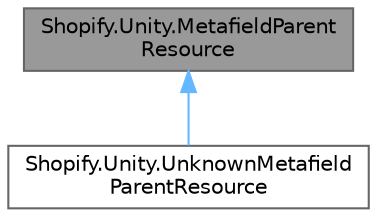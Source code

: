 digraph "Shopify.Unity.MetafieldParentResource"
{
 // LATEX_PDF_SIZE
  bgcolor="transparent";
  edge [fontname=Helvetica,fontsize=10,labelfontname=Helvetica,labelfontsize=10];
  node [fontname=Helvetica,fontsize=10,shape=box,height=0.2,width=0.4];
  Node1 [id="Node000001",label="Shopify.Unity.MetafieldParent\lResource",height=0.2,width=0.4,color="gray40", fillcolor="grey60", style="filled", fontcolor="black",tooltip="A resource that the metafield belongs to."];
  Node1 -> Node2 [id="edge1_Node000001_Node000002",dir="back",color="steelblue1",style="solid",tooltip=" "];
  Node2 [id="Node000002",label="Shopify.Unity.UnknownMetafield\lParentResource",height=0.2,width=0.4,color="gray40", fillcolor="white", style="filled",URL="$class_shopify_1_1_unity_1_1_unknown_metafield_parent_resource.html",tooltip="A resource that the metafield belongs to."];
}
